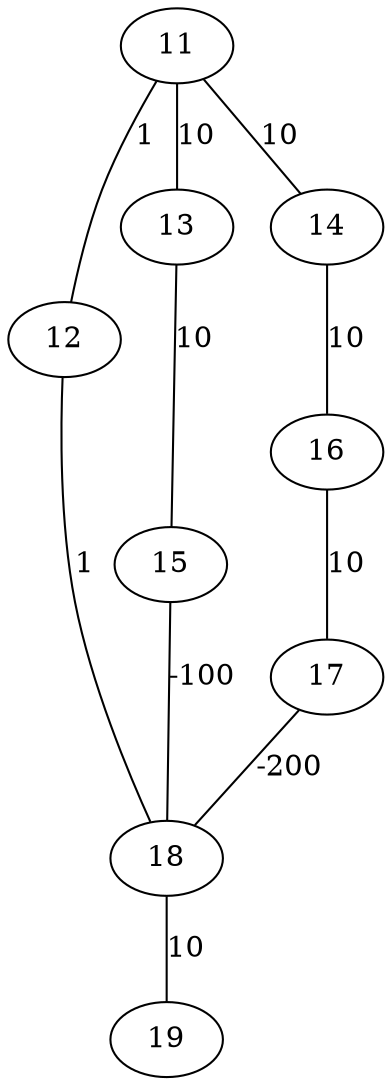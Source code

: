 graph graph4 {
  11;
  12;
  13;
  14;
  18;
  15;
  16;
  17;
  19;
  11 -- 12 [label= 1];
  11 -- 13 [label= 10];
  11 -- 14 [label= 10];
  12 -- 18 [label= 1];
  13 -- 15 [label= 10];
  14 -- 16 [label= 10];
  15 -- 18 [label= -100];
  16 -- 17 [label= 10];
  17 -- 18 [label= -200];
  18 -- 19 [label= 10];
}
